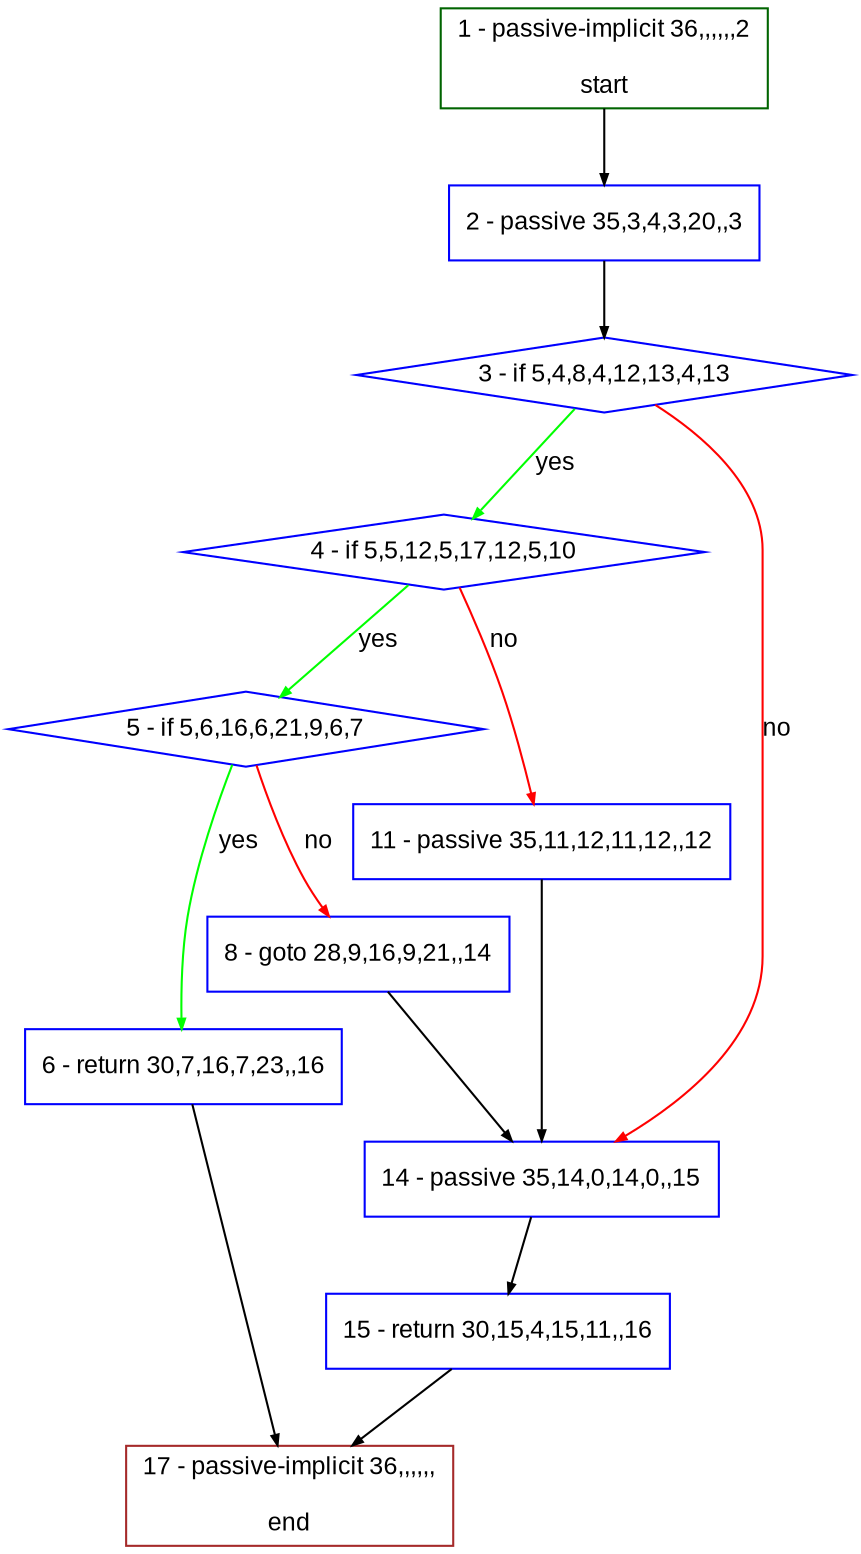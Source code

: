 digraph "" {
  graph [fillcolor="#FFFFCC", label="", bgcolor="white", fontsize="12", pack="true", compound="true", style="rounded,filled", fontname="Arial", packmode="clust"];
  node [node_initialized="no", fillcolor="white", label="", fontsize="12", shape="rectangle", color="grey", fixedsize="false", style="filled", compound="true", fontname="Arial"];
  edge [dir="forward", label="", arrowsize="0.5", fontsize="12", arrowhead="normal", arrowtail="none", lhead="", color="black", ltail="", compound="true", fontcolor="black", fontname="Arial"];
  __N1 [fillcolor="#ffffff", label="2 - passive 35,3,4,3,20,,3", shape="box", color="#0000ff", style="filled"];
  __N2 [fillcolor="#ffffff", label="1 - passive-implicit 36,,,,,,2\n\nstart", shape="box", color="#006400", style="filled"];
  __N3 [fillcolor="#ffffff", label="3 - if 5,4,8,4,12,13,4,13", shape="diamond", color="#0000ff", style="filled"];
  __N4 [fillcolor="#ffffff", label="4 - if 5,5,12,5,17,12,5,10", shape="diamond", color="#0000ff", style="filled"];
  __N5 [fillcolor="#ffffff", label="14 - passive 35,14,0,14,0,,15", shape="box", color="#0000ff", style="filled"];
  __N6 [fillcolor="#ffffff", label="5 - if 5,6,16,6,21,9,6,7", shape="diamond", color="#0000ff", style="filled"];
  __N7 [fillcolor="#ffffff", label="11 - passive 35,11,12,11,12,,12", shape="box", color="#0000ff", style="filled"];
  __N8 [fillcolor="#ffffff", label="6 - return 30,7,16,7,23,,16", shape="box", color="#0000ff", style="filled"];
  __N9 [fillcolor="#ffffff", label="8 - goto 28,9,16,9,21,,14", shape="box", color="#0000ff", style="filled"];
  __N10 [fillcolor="#ffffff", label="17 - passive-implicit 36,,,,,,\n\nend", shape="box", color="#a52a2a", style="filled"];
  __N11 [fillcolor="#ffffff", label="15 - return 30,15,4,15,11,,16", shape="box", color="#0000ff", style="filled"];
  __N2 -> __N1 [dir="forward", label="", arrowhead="normal", arrowtail="none", color="#000000"];
  __N1 -> __N3 [dir="forward", label="", arrowhead="normal", arrowtail="none", color="#000000"];
  __N3 -> __N4 [dir="forward", label="yes", arrowhead="normal", arrowtail="none", color="#00ff00"];
  __N3 -> __N5 [dir="forward", label="no", arrowhead="normal", arrowtail="none", color="#ff0000"];
  __N4 -> __N6 [dir="forward", label="yes", arrowhead="normal", arrowtail="none", color="#00ff00"];
  __N4 -> __N7 [dir="forward", label="no", arrowhead="normal", arrowtail="none", color="#ff0000"];
  __N6 -> __N8 [dir="forward", label="yes", arrowhead="normal", arrowtail="none", color="#00ff00"];
  __N6 -> __N9 [dir="forward", label="no", arrowhead="normal", arrowtail="none", color="#ff0000"];
  __N8 -> __N10 [dir="forward", label="", arrowhead="normal", arrowtail="none", color="#000000"];
  __N9 -> __N5 [dir="forward", label="", arrowhead="normal", arrowtail="none", color="#000000"];
  __N7 -> __N5 [dir="forward", label="", arrowhead="normal", arrowtail="none", color="#000000"];
  __N5 -> __N11 [dir="forward", label="", arrowhead="normal", arrowtail="none", color="#000000"];
  __N11 -> __N10 [dir="forward", label="", arrowhead="normal", arrowtail="none", color="#000000"];
}
